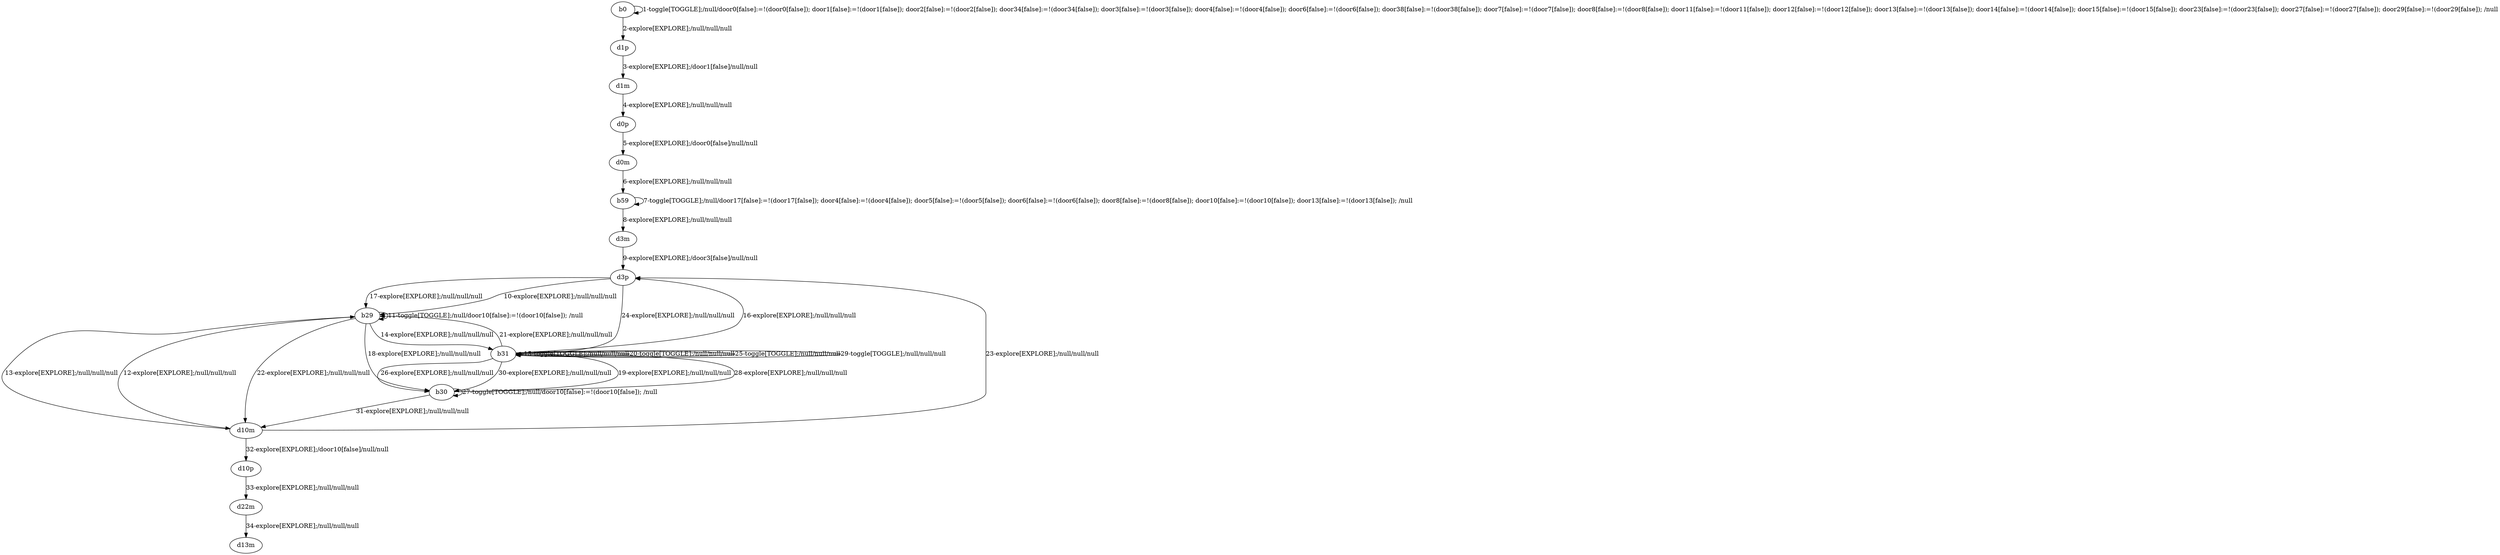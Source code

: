 # Total number of goals covered by this test: 1
# b31 --> d3p

digraph g {
"b0" -> "b0" [label = "1-toggle[TOGGLE];/null/door0[false]:=!(door0[false]); door1[false]:=!(door1[false]); door2[false]:=!(door2[false]); door34[false]:=!(door34[false]); door3[false]:=!(door3[false]); door4[false]:=!(door4[false]); door6[false]:=!(door6[false]); door38[false]:=!(door38[false]); door7[false]:=!(door7[false]); door8[false]:=!(door8[false]); door11[false]:=!(door11[false]); door12[false]:=!(door12[false]); door13[false]:=!(door13[false]); door14[false]:=!(door14[false]); door15[false]:=!(door15[false]); door23[false]:=!(door23[false]); door27[false]:=!(door27[false]); door29[false]:=!(door29[false]); /null"];
"b0" -> "d1p" [label = "2-explore[EXPLORE];/null/null/null"];
"d1p" -> "d1m" [label = "3-explore[EXPLORE];/door1[false]/null/null"];
"d1m" -> "d0p" [label = "4-explore[EXPLORE];/null/null/null"];
"d0p" -> "d0m" [label = "5-explore[EXPLORE];/door0[false]/null/null"];
"d0m" -> "b59" [label = "6-explore[EXPLORE];/null/null/null"];
"b59" -> "b59" [label = "7-toggle[TOGGLE];/null/door17[false]:=!(door17[false]); door4[false]:=!(door4[false]); door5[false]:=!(door5[false]); door6[false]:=!(door6[false]); door8[false]:=!(door8[false]); door10[false]:=!(door10[false]); door13[false]:=!(door13[false]); /null"];
"b59" -> "d3m" [label = "8-explore[EXPLORE];/null/null/null"];
"d3m" -> "d3p" [label = "9-explore[EXPLORE];/door3[false]/null/null"];
"d3p" -> "b29" [label = "10-explore[EXPLORE];/null/null/null"];
"b29" -> "b29" [label = "11-toggle[TOGGLE];/null/door10[false]:=!(door10[false]); /null"];
"b29" -> "d10m" [label = "12-explore[EXPLORE];/null/null/null"];
"d10m" -> "b29" [label = "13-explore[EXPLORE];/null/null/null"];
"b29" -> "b31" [label = "14-explore[EXPLORE];/null/null/null"];
"b31" -> "b31" [label = "15-toggle[TOGGLE];/null/null/null"];
"b31" -> "d3p" [label = "16-explore[EXPLORE];/null/null/null"];
"d3p" -> "b29" [label = "17-explore[EXPLORE];/null/null/null"];
"b29" -> "b30" [label = "18-explore[EXPLORE];/null/null/null"];
"b30" -> "b31" [label = "19-explore[EXPLORE];/null/null/null"];
"b31" -> "b31" [label = "20-toggle[TOGGLE];/null/null/null"];
"b31" -> "b29" [label = "21-explore[EXPLORE];/null/null/null"];
"b29" -> "d10m" [label = "22-explore[EXPLORE];/null/null/null"];
"d10m" -> "d3p" [label = "23-explore[EXPLORE];/null/null/null"];
"d3p" -> "b31" [label = "24-explore[EXPLORE];/null/null/null"];
"b31" -> "b31" [label = "25-toggle[TOGGLE];/null/null/null"];
"b31" -> "b30" [label = "26-explore[EXPLORE];/null/null/null"];
"b30" -> "b30" [label = "27-toggle[TOGGLE];/null/door10[false]:=!(door10[false]); /null"];
"b30" -> "b31" [label = "28-explore[EXPLORE];/null/null/null"];
"b31" -> "b31" [label = "29-toggle[TOGGLE];/null/null/null"];
"b31" -> "b30" [label = "30-explore[EXPLORE];/null/null/null"];
"b30" -> "d10m" [label = "31-explore[EXPLORE];/null/null/null"];
"d10m" -> "d10p" [label = "32-explore[EXPLORE];/door10[false]/null/null"];
"d10p" -> "d22m" [label = "33-explore[EXPLORE];/null/null/null"];
"d22m" -> "d13m" [label = "34-explore[EXPLORE];/null/null/null"];
}